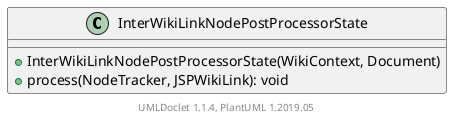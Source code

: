 @startuml

    class InterWikiLinkNodePostProcessorState [[InterWikiLinkNodePostProcessorState.html]] {
        +InterWikiLinkNodePostProcessorState(WikiContext, Document)
        +process(NodeTracker, JSPWikiLink): void
    }


    center footer UMLDoclet 1.1.4, PlantUML 1.2019.05
@enduml
